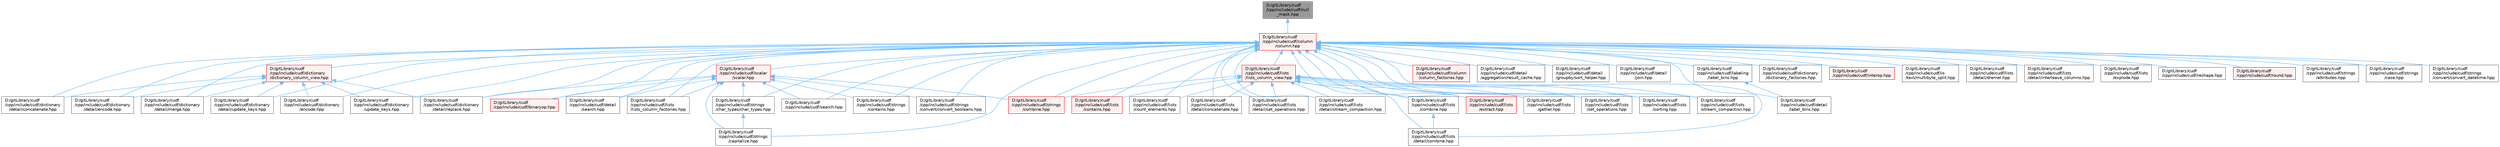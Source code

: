digraph "D:/gitLibrary/cudf/cpp/include/cudf/null_mask.hpp"
{
 // LATEX_PDF_SIZE
  bgcolor="transparent";
  edge [fontname=Helvetica,fontsize=10,labelfontname=Helvetica,labelfontsize=10];
  node [fontname=Helvetica,fontsize=10,shape=box,height=0.2,width=0.4];
  Node1 [id="Node000001",label="D:/gitLibrary/cudf\l/cpp/include/cudf/null\l_mask.hpp",height=0.2,width=0.4,color="gray40", fillcolor="grey60", style="filled", fontcolor="black",tooltip="APIs for managing validity bitmasks"];
  Node1 -> Node2 [id="edge1_Node000001_Node000002",dir="back",color="steelblue1",style="solid",tooltip=" "];
  Node2 [id="Node000002",label="D:/gitLibrary/cudf\l/cpp/include/cudf/column\l/column.hpp",height=0.2,width=0.4,color="red", fillcolor="#FFF0F0", style="filled",URL="$column_8hpp.html",tooltip="Class definition for cudf::column"];
  Node2 -> Node3 [id="edge2_Node000002_Node000003",dir="back",color="steelblue1",style="solid",tooltip=" "];
  Node3 [id="Node000003",label="D:/gitLibrary/cudf\l/cpp/include/cudf/binaryop.hpp",height=0.2,width=0.4,color="red", fillcolor="#FFF0F0", style="filled",URL="$binaryop_8hpp.html",tooltip="Column APIs for binary ops"];
  Node2 -> Node5 [id="edge3_Node000002_Node000005",dir="back",color="steelblue1",style="solid",tooltip=" "];
  Node5 [id="Node000005",label="D:/gitLibrary/cudf\l/cpp/include/cudf/column\l/column_factories.hpp",height=0.2,width=0.4,color="red", fillcolor="#FFF0F0", style="filled",URL="$column__factories_8hpp.html",tooltip="Column factory APIs"];
  Node2 -> Node7 [id="edge4_Node000002_Node000007",dir="back",color="steelblue1",style="solid",tooltip=" "];
  Node7 [id="Node000007",label="D:/gitLibrary/cudf\l/cpp/include/cudf/detail\l/aggregation/result_cache.hpp",height=0.2,width=0.4,color="grey40", fillcolor="white", style="filled",URL="$result__cache_8hpp.html",tooltip=" "];
  Node2 -> Node8 [id="edge5_Node000002_Node000008",dir="back",color="steelblue1",style="solid",tooltip=" "];
  Node8 [id="Node000008",label="D:/gitLibrary/cudf\l/cpp/include/cudf/detail\l/groupby/sort_helper.hpp",height=0.2,width=0.4,color="grey40", fillcolor="white", style="filled",URL="$sort__helper_8hpp.html",tooltip=" "];
  Node2 -> Node9 [id="edge6_Node000002_Node000009",dir="back",color="steelblue1",style="solid",tooltip=" "];
  Node9 [id="Node000009",label="D:/gitLibrary/cudf\l/cpp/include/cudf/detail\l/join.hpp",height=0.2,width=0.4,color="grey40", fillcolor="white", style="filled",URL="$detail_2join_8hpp.html",tooltip=" "];
  Node2 -> Node10 [id="edge7_Node000002_Node000010",dir="back",color="steelblue1",style="solid",tooltip=" "];
  Node10 [id="Node000010",label="D:/gitLibrary/cudf\l/cpp/include/cudf/detail\l/label_bins.hpp",height=0.2,width=0.4,color="grey40", fillcolor="white", style="filled",URL="$detail_2label__bins_8hpp.html",tooltip="Internal APIs for labeling values by bin."];
  Node2 -> Node11 [id="edge8_Node000002_Node000011",dir="back",color="steelblue1",style="solid",tooltip=" "];
  Node11 [id="Node000011",label="D:/gitLibrary/cudf\l/cpp/include/cudf/detail\l/search.hpp",height=0.2,width=0.4,color="grey40", fillcolor="white", style="filled",URL="$detail_2search_8hpp.html",tooltip=" "];
  Node2 -> Node12 [id="edge9_Node000002_Node000012",dir="back",color="steelblue1",style="solid",tooltip=" "];
  Node12 [id="Node000012",label="D:/gitLibrary/cudf\l/cpp/include/cudf/dictionary\l/detail/concatenate.hpp",height=0.2,width=0.4,color="grey40", fillcolor="white", style="filled",URL="$dictionary_2detail_2concatenate_8hpp.html",tooltip=" "];
  Node2 -> Node13 [id="edge10_Node000002_Node000013",dir="back",color="steelblue1",style="solid",tooltip=" "];
  Node13 [id="Node000013",label="D:/gitLibrary/cudf\l/cpp/include/cudf/dictionary\l/detail/encode.hpp",height=0.2,width=0.4,color="grey40", fillcolor="white", style="filled",URL="$detail_2encode_8hpp.html",tooltip=" "];
  Node2 -> Node14 [id="edge11_Node000002_Node000014",dir="back",color="steelblue1",style="solid",tooltip=" "];
  Node14 [id="Node000014",label="D:/gitLibrary/cudf\l/cpp/include/cudf/dictionary\l/detail/merge.hpp",height=0.2,width=0.4,color="grey40", fillcolor="white", style="filled",URL="$dictionary_2detail_2merge_8hpp.html",tooltip=" "];
  Node2 -> Node15 [id="edge12_Node000002_Node000015",dir="back",color="steelblue1",style="solid",tooltip=" "];
  Node15 [id="Node000015",label="D:/gitLibrary/cudf\l/cpp/include/cudf/dictionary\l/detail/replace.hpp",height=0.2,width=0.4,color="grey40", fillcolor="white", style="filled",URL="$dictionary_2detail_2replace_8hpp.html",tooltip=" "];
  Node2 -> Node16 [id="edge13_Node000002_Node000016",dir="back",color="steelblue1",style="solid",tooltip=" "];
  Node16 [id="Node000016",label="D:/gitLibrary/cudf\l/cpp/include/cudf/dictionary\l/detail/update_keys.hpp",height=0.2,width=0.4,color="grey40", fillcolor="white", style="filled",URL="$detail_2update__keys_8hpp.html",tooltip=" "];
  Node2 -> Node17 [id="edge14_Node000002_Node000017",dir="back",color="steelblue1",style="solid",tooltip=" "];
  Node17 [id="Node000017",label="D:/gitLibrary/cudf\l/cpp/include/cudf/dictionary\l/dictionary_column_view.hpp",height=0.2,width=0.4,color="red", fillcolor="#FFF0F0", style="filled",URL="$dictionary__column__view_8hpp.html",tooltip="Class definition for cudf::dictionary_column_view"];
  Node17 -> Node12 [id="edge15_Node000017_Node000012",dir="back",color="steelblue1",style="solid",tooltip=" "];
  Node17 -> Node13 [id="edge16_Node000017_Node000013",dir="back",color="steelblue1",style="solid",tooltip=" "];
  Node17 -> Node14 [id="edge17_Node000017_Node000014",dir="back",color="steelblue1",style="solid",tooltip=" "];
  Node17 -> Node15 [id="edge18_Node000017_Node000015",dir="back",color="steelblue1",style="solid",tooltip=" "];
  Node17 -> Node16 [id="edge19_Node000017_Node000016",dir="back",color="steelblue1",style="solid",tooltip=" "];
  Node17 -> Node19 [id="edge20_Node000017_Node000019",dir="back",color="steelblue1",style="solid",tooltip=" "];
  Node19 [id="Node000019",label="D:/gitLibrary/cudf\l/cpp/include/cudf/dictionary\l/encode.hpp",height=0.2,width=0.4,color="grey40", fillcolor="white", style="filled",URL="$encode_8hpp.html",tooltip="Dictionary column encode and decode APIs"];
  Node17 -> Node21 [id="edge21_Node000017_Node000021",dir="back",color="steelblue1",style="solid",tooltip=" "];
  Node21 [id="Node000021",label="D:/gitLibrary/cudf\l/cpp/include/cudf/dictionary\l/update_keys.hpp",height=0.2,width=0.4,color="grey40", fillcolor="white", style="filled",URL="$update__keys_8hpp.html",tooltip=" "];
  Node2 -> Node22 [id="edge22_Node000002_Node000022",dir="back",color="steelblue1",style="solid",tooltip=" "];
  Node22 [id="Node000022",label="D:/gitLibrary/cudf\l/cpp/include/cudf/dictionary\l/dictionary_factories.hpp",height=0.2,width=0.4,color="grey40", fillcolor="white", style="filled",URL="$dictionary__factories_8hpp.html",tooltip=" "];
  Node2 -> Node19 [id="edge23_Node000002_Node000019",dir="back",color="steelblue1",style="solid",tooltip=" "];
  Node2 -> Node21 [id="edge24_Node000002_Node000021",dir="back",color="steelblue1",style="solid",tooltip=" "];
  Node2 -> Node23 [id="edge25_Node000002_Node000023",dir="back",color="steelblue1",style="solid",tooltip=" "];
  Node23 [id="Node000023",label="D:/gitLibrary/cudf\l/cpp/include/cudf/interop.hpp",height=0.2,width=0.4,color="red", fillcolor="#FFF0F0", style="filled",URL="$interop_8hpp.html",tooltip=" "];
  Node2 -> Node25 [id="edge26_Node000002_Node000025",dir="back",color="steelblue1",style="solid",tooltip=" "];
  Node25 [id="Node000025",label="D:/gitLibrary/cudf\l/cpp/include/cudf/io\l/text/multibyte_split.hpp",height=0.2,width=0.4,color="grey40", fillcolor="white", style="filled",URL="$multibyte__split_8hpp.html",tooltip=" "];
  Node2 -> Node26 [id="edge27_Node000002_Node000026",dir="back",color="steelblue1",style="solid",tooltip=" "];
  Node26 [id="Node000026",label="D:/gitLibrary/cudf\l/cpp/include/cudf/labeling\l/label_bins.hpp",height=0.2,width=0.4,color="grey40", fillcolor="white", style="filled",URL="$labeling_2label__bins_8hpp.html",tooltip="APIs for labeling values by bin."];
  Node26 -> Node10 [id="edge28_Node000026_Node000010",dir="back",color="steelblue1",style="solid",tooltip=" "];
  Node2 -> Node27 [id="edge29_Node000002_Node000027",dir="back",color="steelblue1",style="solid",tooltip=" "];
  Node27 [id="Node000027",label="D:/gitLibrary/cudf\l/cpp/include/cudf/lists\l/combine.hpp",height=0.2,width=0.4,color="grey40", fillcolor="white", style="filled",URL="$lists_2combine_8hpp.html",tooltip=" "];
  Node27 -> Node28 [id="edge30_Node000027_Node000028",dir="back",color="steelblue1",style="solid",tooltip=" "];
  Node28 [id="Node000028",label="D:/gitLibrary/cudf\l/cpp/include/cudf/lists\l/detail/combine.hpp",height=0.2,width=0.4,color="grey40", fillcolor="white", style="filled",URL="$lists_2detail_2combine_8hpp.html",tooltip=" "];
  Node2 -> Node29 [id="edge31_Node000002_Node000029",dir="back",color="steelblue1",style="solid",tooltip=" "];
  Node29 [id="Node000029",label="D:/gitLibrary/cudf\l/cpp/include/cudf/lists\l/contains.hpp",height=0.2,width=0.4,color="red", fillcolor="#FFF0F0", style="filled",URL="$lists_2contains_8hpp.html",tooltip=" "];
  Node2 -> Node31 [id="edge32_Node000002_Node000031",dir="back",color="steelblue1",style="solid",tooltip=" "];
  Node31 [id="Node000031",label="D:/gitLibrary/cudf\l/cpp/include/cudf/lists\l/count_elements.hpp",height=0.2,width=0.4,color="grey40", fillcolor="white", style="filled",URL="$count__elements_8hpp.html",tooltip=" "];
  Node2 -> Node28 [id="edge33_Node000002_Node000028",dir="back",color="steelblue1",style="solid",tooltip=" "];
  Node2 -> Node32 [id="edge34_Node000002_Node000032",dir="back",color="steelblue1",style="solid",tooltip=" "];
  Node32 [id="Node000032",label="D:/gitLibrary/cudf\l/cpp/include/cudf/lists\l/detail/concatenate.hpp",height=0.2,width=0.4,color="grey40", fillcolor="white", style="filled",URL="$lists_2detail_2concatenate_8hpp.html",tooltip=" "];
  Node2 -> Node33 [id="edge35_Node000002_Node000033",dir="back",color="steelblue1",style="solid",tooltip=" "];
  Node33 [id="Node000033",label="D:/gitLibrary/cudf\l/cpp/include/cudf/lists\l/detail/dremel.hpp",height=0.2,width=0.4,color="grey40", fillcolor="white", style="filled",URL="$dremel_8hpp.html",tooltip=" "];
  Node2 -> Node34 [id="edge36_Node000002_Node000034",dir="back",color="steelblue1",style="solid",tooltip=" "];
  Node34 [id="Node000034",label="D:/gitLibrary/cudf\l/cpp/include/cudf/lists\l/detail/interleave_columns.hpp",height=0.2,width=0.4,color="grey40", fillcolor="white", style="filled",URL="$interleave__columns_8hpp.html",tooltip=" "];
  Node2 -> Node35 [id="edge37_Node000002_Node000035",dir="back",color="steelblue1",style="solid",tooltip=" "];
  Node35 [id="Node000035",label="D:/gitLibrary/cudf\l/cpp/include/cudf/lists\l/detail/set_operations.hpp",height=0.2,width=0.4,color="grey40", fillcolor="white", style="filled",URL="$detail_2set__operations_8hpp.html",tooltip=" "];
  Node2 -> Node36 [id="edge38_Node000002_Node000036",dir="back",color="steelblue1",style="solid",tooltip=" "];
  Node36 [id="Node000036",label="D:/gitLibrary/cudf\l/cpp/include/cudf/lists\l/detail/stream_compaction.hpp",height=0.2,width=0.4,color="grey40", fillcolor="white", style="filled",URL="$lists_2detail_2stream__compaction_8hpp.html",tooltip=" "];
  Node2 -> Node37 [id="edge39_Node000002_Node000037",dir="back",color="steelblue1",style="solid",tooltip=" "];
  Node37 [id="Node000037",label="D:/gitLibrary/cudf\l/cpp/include/cudf/lists\l/explode.hpp",height=0.2,width=0.4,color="grey40", fillcolor="white", style="filled",URL="$explode_8hpp.html",tooltip="Column APIs for explore list columns"];
  Node2 -> Node38 [id="edge40_Node000002_Node000038",dir="back",color="steelblue1",style="solid",tooltip=" "];
  Node38 [id="Node000038",label="D:/gitLibrary/cudf\l/cpp/include/cudf/lists\l/extract.hpp",height=0.2,width=0.4,color="red", fillcolor="#FFF0F0", style="filled",URL="$lists_2extract_8hpp.html",tooltip=" "];
  Node2 -> Node40 [id="edge41_Node000002_Node000040",dir="back",color="steelblue1",style="solid",tooltip=" "];
  Node40 [id="Node000040",label="D:/gitLibrary/cudf\l/cpp/include/cudf/lists\l/gather.hpp",height=0.2,width=0.4,color="grey40", fillcolor="white", style="filled",URL="$lists_2gather_8hpp.html",tooltip=" "];
  Node2 -> Node41 [id="edge42_Node000002_Node000041",dir="back",color="steelblue1",style="solid",tooltip=" "];
  Node41 [id="Node000041",label="D:/gitLibrary/cudf\l/cpp/include/cudf/lists\l/lists_column_factories.hpp",height=0.2,width=0.4,color="grey40", fillcolor="white", style="filled",URL="$lists__column__factories_8hpp.html",tooltip=" "];
  Node2 -> Node42 [id="edge43_Node000002_Node000042",dir="back",color="steelblue1",style="solid",tooltip=" "];
  Node42 [id="Node000042",label="D:/gitLibrary/cudf\l/cpp/include/cudf/lists\l/lists_column_view.hpp",height=0.2,width=0.4,color="red", fillcolor="#FFF0F0", style="filled",URL="$lists__column__view_8hpp.html",tooltip="Class definition for cudf::lists_column_view"];
  Node42 -> Node27 [id="edge44_Node000042_Node000027",dir="back",color="steelblue1",style="solid",tooltip=" "];
  Node42 -> Node29 [id="edge45_Node000042_Node000029",dir="back",color="steelblue1",style="solid",tooltip=" "];
  Node42 -> Node31 [id="edge46_Node000042_Node000031",dir="back",color="steelblue1",style="solid",tooltip=" "];
  Node42 -> Node28 [id="edge47_Node000042_Node000028",dir="back",color="steelblue1",style="solid",tooltip=" "];
  Node42 -> Node32 [id="edge48_Node000042_Node000032",dir="back",color="steelblue1",style="solid",tooltip=" "];
  Node42 -> Node35 [id="edge49_Node000042_Node000035",dir="back",color="steelblue1",style="solid",tooltip=" "];
  Node42 -> Node36 [id="edge50_Node000042_Node000036",dir="back",color="steelblue1",style="solid",tooltip=" "];
  Node42 -> Node38 [id="edge51_Node000042_Node000038",dir="back",color="steelblue1",style="solid",tooltip=" "];
  Node42 -> Node40 [id="edge52_Node000042_Node000040",dir="back",color="steelblue1",style="solid",tooltip=" "];
  Node42 -> Node49 [id="edge53_Node000042_Node000049",dir="back",color="steelblue1",style="solid",tooltip=" "];
  Node49 [id="Node000049",label="D:/gitLibrary/cudf\l/cpp/include/cudf/lists\l/set_operations.hpp",height=0.2,width=0.4,color="grey40", fillcolor="white", style="filled",URL="$set__operations_8hpp.html",tooltip=" "];
  Node42 -> Node50 [id="edge54_Node000042_Node000050",dir="back",color="steelblue1",style="solid",tooltip=" "];
  Node50 [id="Node000050",label="D:/gitLibrary/cudf\l/cpp/include/cudf/lists\l/sorting.hpp",height=0.2,width=0.4,color="grey40", fillcolor="white", style="filled",URL="$lists_2sorting_8hpp.html",tooltip=" "];
  Node42 -> Node51 [id="edge55_Node000042_Node000051",dir="back",color="steelblue1",style="solid",tooltip=" "];
  Node51 [id="Node000051",label="D:/gitLibrary/cudf\l/cpp/include/cudf/lists\l/stream_compaction.hpp",height=0.2,width=0.4,color="grey40", fillcolor="white", style="filled",URL="$lists_2stream__compaction_8hpp.html",tooltip=" "];
  Node42 -> Node52 [id="edge56_Node000042_Node000052",dir="back",color="steelblue1",style="solid",tooltip=" "];
  Node52 [id="Node000052",label="D:/gitLibrary/cudf\l/cpp/include/cudf/strings\l/combine.hpp",height=0.2,width=0.4,color="red", fillcolor="#FFF0F0", style="filled",URL="$strings_2combine_8hpp.html",tooltip="Strings APIs for concatenate and join"];
  Node2 -> Node49 [id="edge57_Node000002_Node000049",dir="back",color="steelblue1",style="solid",tooltip=" "];
  Node2 -> Node50 [id="edge58_Node000002_Node000050",dir="back",color="steelblue1",style="solid",tooltip=" "];
  Node2 -> Node51 [id="edge59_Node000002_Node000051",dir="back",color="steelblue1",style="solid",tooltip=" "];
  Node2 -> Node58 [id="edge60_Node000002_Node000058",dir="back",color="steelblue1",style="solid",tooltip=" "];
  Node58 [id="Node000058",label="D:/gitLibrary/cudf\l/cpp/include/cudf/reshape.hpp",height=0.2,width=0.4,color="grey40", fillcolor="white", style="filled",URL="$reshape_8hpp.html",tooltip="Column APIs for interleave and tile"];
  Node2 -> Node59 [id="edge61_Node000002_Node000059",dir="back",color="steelblue1",style="solid",tooltip=" "];
  Node59 [id="Node000059",label="D:/gitLibrary/cudf\l/cpp/include/cudf/round.hpp",height=0.2,width=0.4,color="red", fillcolor="#FFF0F0", style="filled",URL="$round_8hpp.html",tooltip="Column APIs for round"];
  Node2 -> Node61 [id="edge62_Node000002_Node000061",dir="back",color="steelblue1",style="solid",tooltip=" "];
  Node61 [id="Node000061",label="D:/gitLibrary/cudf\l/cpp/include/cudf/scalar\l/scalar.hpp",height=0.2,width=0.4,color="red", fillcolor="#FFF0F0", style="filled",URL="$scalar_8hpp.html",tooltip="Class definitions for cudf::scalar"];
  Node61 -> Node3 [id="edge63_Node000061_Node000003",dir="back",color="steelblue1",style="solid",tooltip=" "];
  Node61 -> Node11 [id="edge64_Node000061_Node000011",dir="back",color="steelblue1",style="solid",tooltip=" "];
  Node61 -> Node15 [id="edge65_Node000061_Node000015",dir="back",color="steelblue1",style="solid",tooltip=" "];
  Node61 -> Node41 [id="edge66_Node000061_Node000041",dir="back",color="steelblue1",style="solid",tooltip=" "];
  Node61 -> Node74 [id="edge67_Node000061_Node000074",dir="back",color="steelblue1",style="solid",tooltip=" "];
  Node74 [id="Node000074",label="D:/gitLibrary/cudf\l/cpp/include/cudf/search.hpp",height=0.2,width=0.4,color="grey40", fillcolor="white", style="filled",URL="$search_8hpp.html",tooltip="Column APIs for lower_bound, upper_bound, and contains"];
  Node61 -> Node75 [id="edge68_Node000061_Node000075",dir="back",color="steelblue1",style="solid",tooltip=" "];
  Node75 [id="Node000075",label="D:/gitLibrary/cudf\l/cpp/include/cudf/strings\l/capitalize.hpp",height=0.2,width=0.4,color="grey40", fillcolor="white", style="filled",URL="$capitalize_8hpp.html",tooltip=" "];
  Node61 -> Node76 [id="edge69_Node000061_Node000076",dir="back",color="steelblue1",style="solid",tooltip=" "];
  Node76 [id="Node000076",label="D:/gitLibrary/cudf\l/cpp/include/cudf/strings\l/char_types/char_types.hpp",height=0.2,width=0.4,color="grey40", fillcolor="white", style="filled",URL="$char__types_8hpp.html",tooltip=" "];
  Node76 -> Node75 [id="edge70_Node000076_Node000075",dir="back",color="steelblue1",style="solid",tooltip=" "];
  Node61 -> Node52 [id="edge71_Node000061_Node000052",dir="back",color="steelblue1",style="solid",tooltip=" "];
  Node61 -> Node77 [id="edge72_Node000061_Node000077",dir="back",color="steelblue1",style="solid",tooltip=" "];
  Node77 [id="Node000077",label="D:/gitLibrary/cudf\l/cpp/include/cudf/strings\l/contains.hpp",height=0.2,width=0.4,color="grey40", fillcolor="white", style="filled",URL="$strings_2contains_8hpp.html",tooltip="Strings APIs for regex contains, count, matches"];
  Node61 -> Node78 [id="edge73_Node000061_Node000078",dir="back",color="steelblue1",style="solid",tooltip=" "];
  Node78 [id="Node000078",label="D:/gitLibrary/cudf\l/cpp/include/cudf/strings\l/convert/convert_booleans.hpp",height=0.2,width=0.4,color="grey40", fillcolor="white", style="filled",URL="$convert__booleans_8hpp.html",tooltip=" "];
  Node2 -> Node74 [id="edge74_Node000002_Node000074",dir="back",color="steelblue1",style="solid",tooltip=" "];
  Node2 -> Node93 [id="edge75_Node000002_Node000093",dir="back",color="steelblue1",style="solid",tooltip=" "];
  Node93 [id="Node000093",label="D:/gitLibrary/cudf\l/cpp/include/cudf/strings\l/attributes.hpp",height=0.2,width=0.4,color="grey40", fillcolor="white", style="filled",URL="$attributes_8hpp.html",tooltip="Read attributes of strings column"];
  Node2 -> Node75 [id="edge76_Node000002_Node000075",dir="back",color="steelblue1",style="solid",tooltip=" "];
  Node2 -> Node94 [id="edge77_Node000002_Node000094",dir="back",color="steelblue1",style="solid",tooltip=" "];
  Node94 [id="Node000094",label="D:/gitLibrary/cudf\l/cpp/include/cudf/strings\l/case.hpp",height=0.2,width=0.4,color="grey40", fillcolor="white", style="filled",URL="$case_8hpp.html",tooltip=" "];
  Node2 -> Node76 [id="edge78_Node000002_Node000076",dir="back",color="steelblue1",style="solid",tooltip=" "];
  Node2 -> Node52 [id="edge79_Node000002_Node000052",dir="back",color="steelblue1",style="solid",tooltip=" "];
  Node2 -> Node77 [id="edge80_Node000002_Node000077",dir="back",color="steelblue1",style="solid",tooltip=" "];
  Node2 -> Node78 [id="edge81_Node000002_Node000078",dir="back",color="steelblue1",style="solid",tooltip=" "];
  Node2 -> Node95 [id="edge82_Node000002_Node000095",dir="back",color="steelblue1",style="solid",tooltip=" "];
  Node95 [id="Node000095",label="D:/gitLibrary/cudf\l/cpp/include/cudf/strings\l/convert/convert_datetime.hpp",height=0.2,width=0.4,color="grey40", fillcolor="white", style="filled",URL="$convert__datetime_8hpp.html",tooltip=" "];
}
